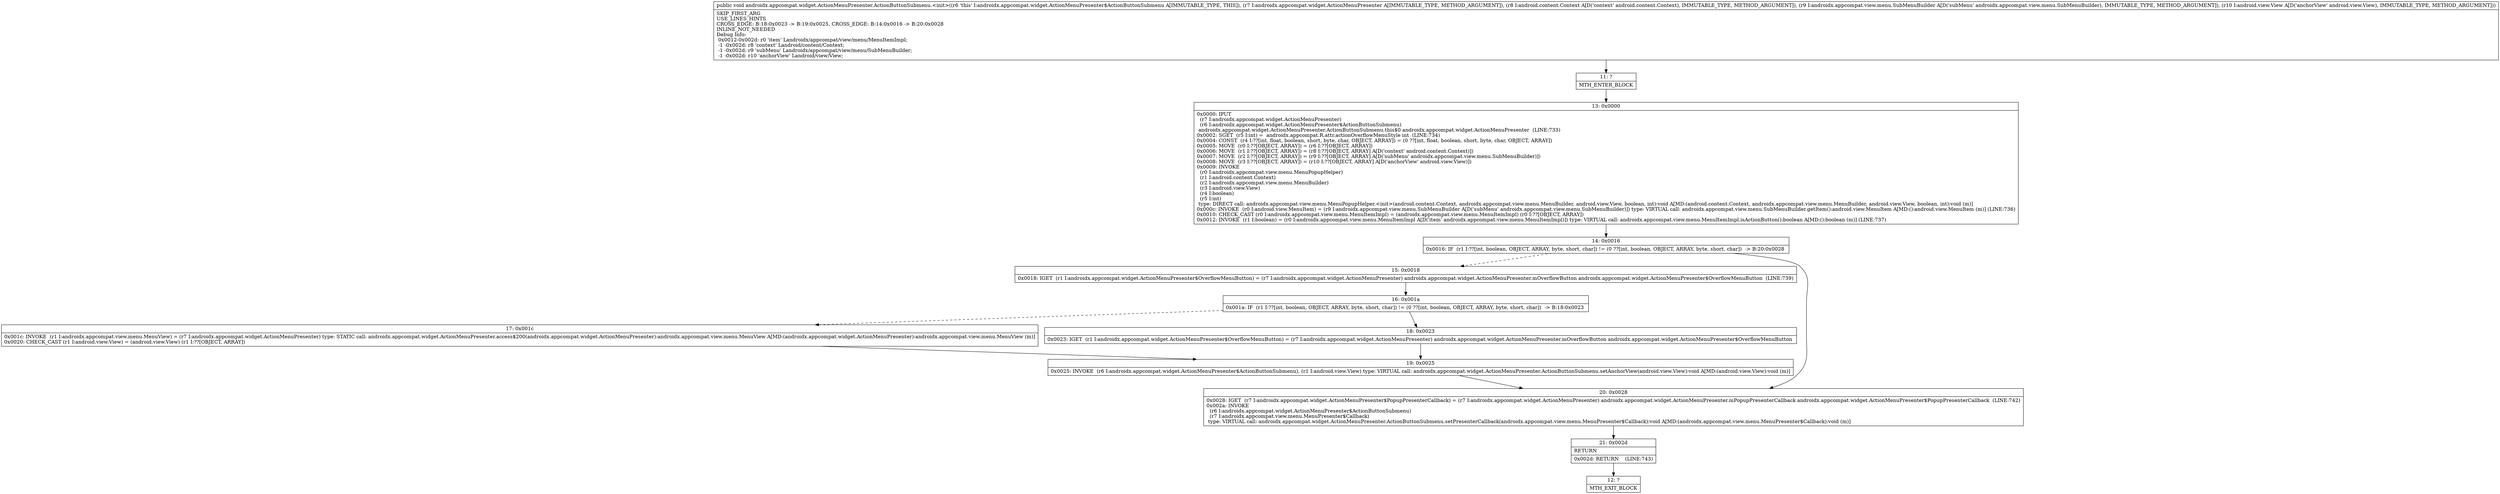 digraph "CFG forandroidx.appcompat.widget.ActionMenuPresenter.ActionButtonSubmenu.\<init\>(Landroidx\/appcompat\/widget\/ActionMenuPresenter;Landroid\/content\/Context;Landroidx\/appcompat\/view\/menu\/SubMenuBuilder;Landroid\/view\/View;)V" {
Node_11 [shape=record,label="{11\:\ ?|MTH_ENTER_BLOCK\l}"];
Node_13 [shape=record,label="{13\:\ 0x0000|0x0000: IPUT  \l  (r7 I:androidx.appcompat.widget.ActionMenuPresenter)\l  (r6 I:androidx.appcompat.widget.ActionMenuPresenter$ActionButtonSubmenu)\l androidx.appcompat.widget.ActionMenuPresenter.ActionButtonSubmenu.this$0 androidx.appcompat.widget.ActionMenuPresenter  (LINE:733)\l0x0002: SGET  (r5 I:int) =  androidx.appcompat.R.attr.actionOverflowMenuStyle int  (LINE:734)\l0x0004: CONST  (r4 I:??[int, float, boolean, short, byte, char, OBJECT, ARRAY]) = (0 ??[int, float, boolean, short, byte, char, OBJECT, ARRAY]) \l0x0005: MOVE  (r0 I:??[OBJECT, ARRAY]) = (r6 I:??[OBJECT, ARRAY]) \l0x0006: MOVE  (r1 I:??[OBJECT, ARRAY]) = (r8 I:??[OBJECT, ARRAY] A[D('context' android.content.Context)]) \l0x0007: MOVE  (r2 I:??[OBJECT, ARRAY]) = (r9 I:??[OBJECT, ARRAY] A[D('subMenu' androidx.appcompat.view.menu.SubMenuBuilder)]) \l0x0008: MOVE  (r3 I:??[OBJECT, ARRAY]) = (r10 I:??[OBJECT, ARRAY] A[D('anchorView' android.view.View)]) \l0x0009: INVOKE  \l  (r0 I:androidx.appcompat.view.menu.MenuPopupHelper)\l  (r1 I:android.content.Context)\l  (r2 I:androidx.appcompat.view.menu.MenuBuilder)\l  (r3 I:android.view.View)\l  (r4 I:boolean)\l  (r5 I:int)\l type: DIRECT call: androidx.appcompat.view.menu.MenuPopupHelper.\<init\>(android.content.Context, androidx.appcompat.view.menu.MenuBuilder, android.view.View, boolean, int):void A[MD:(android.content.Context, androidx.appcompat.view.menu.MenuBuilder, android.view.View, boolean, int):void (m)]\l0x000c: INVOKE  (r0 I:android.view.MenuItem) = (r9 I:androidx.appcompat.view.menu.SubMenuBuilder A[D('subMenu' androidx.appcompat.view.menu.SubMenuBuilder)]) type: VIRTUAL call: androidx.appcompat.view.menu.SubMenuBuilder.getItem():android.view.MenuItem A[MD:():android.view.MenuItem (m)] (LINE:736)\l0x0010: CHECK_CAST (r0 I:androidx.appcompat.view.menu.MenuItemImpl) = (androidx.appcompat.view.menu.MenuItemImpl) (r0 I:??[OBJECT, ARRAY]) \l0x0012: INVOKE  (r1 I:boolean) = (r0 I:androidx.appcompat.view.menu.MenuItemImpl A[D('item' androidx.appcompat.view.menu.MenuItemImpl)]) type: VIRTUAL call: androidx.appcompat.view.menu.MenuItemImpl.isActionButton():boolean A[MD:():boolean (m)] (LINE:737)\l}"];
Node_14 [shape=record,label="{14\:\ 0x0016|0x0016: IF  (r1 I:??[int, boolean, OBJECT, ARRAY, byte, short, char]) != (0 ??[int, boolean, OBJECT, ARRAY, byte, short, char])  \-\> B:20:0x0028 \l}"];
Node_15 [shape=record,label="{15\:\ 0x0018|0x0018: IGET  (r1 I:androidx.appcompat.widget.ActionMenuPresenter$OverflowMenuButton) = (r7 I:androidx.appcompat.widget.ActionMenuPresenter) androidx.appcompat.widget.ActionMenuPresenter.mOverflowButton androidx.appcompat.widget.ActionMenuPresenter$OverflowMenuButton  (LINE:739)\l}"];
Node_16 [shape=record,label="{16\:\ 0x001a|0x001a: IF  (r1 I:??[int, boolean, OBJECT, ARRAY, byte, short, char]) != (0 ??[int, boolean, OBJECT, ARRAY, byte, short, char])  \-\> B:18:0x0023 \l}"];
Node_17 [shape=record,label="{17\:\ 0x001c|0x001c: INVOKE  (r1 I:androidx.appcompat.view.menu.MenuView) = (r7 I:androidx.appcompat.widget.ActionMenuPresenter) type: STATIC call: androidx.appcompat.widget.ActionMenuPresenter.access$200(androidx.appcompat.widget.ActionMenuPresenter):androidx.appcompat.view.menu.MenuView A[MD:(androidx.appcompat.widget.ActionMenuPresenter):androidx.appcompat.view.menu.MenuView (m)]\l0x0020: CHECK_CAST (r1 I:android.view.View) = (android.view.View) (r1 I:??[OBJECT, ARRAY]) \l}"];
Node_19 [shape=record,label="{19\:\ 0x0025|0x0025: INVOKE  (r6 I:androidx.appcompat.widget.ActionMenuPresenter$ActionButtonSubmenu), (r1 I:android.view.View) type: VIRTUAL call: androidx.appcompat.widget.ActionMenuPresenter.ActionButtonSubmenu.setAnchorView(android.view.View):void A[MD:(android.view.View):void (m)]\l}"];
Node_18 [shape=record,label="{18\:\ 0x0023|0x0023: IGET  (r1 I:androidx.appcompat.widget.ActionMenuPresenter$OverflowMenuButton) = (r7 I:androidx.appcompat.widget.ActionMenuPresenter) androidx.appcompat.widget.ActionMenuPresenter.mOverflowButton androidx.appcompat.widget.ActionMenuPresenter$OverflowMenuButton \l}"];
Node_20 [shape=record,label="{20\:\ 0x0028|0x0028: IGET  (r7 I:androidx.appcompat.widget.ActionMenuPresenter$PopupPresenterCallback) = (r7 I:androidx.appcompat.widget.ActionMenuPresenter) androidx.appcompat.widget.ActionMenuPresenter.mPopupPresenterCallback androidx.appcompat.widget.ActionMenuPresenter$PopupPresenterCallback  (LINE:742)\l0x002a: INVOKE  \l  (r6 I:androidx.appcompat.widget.ActionMenuPresenter$ActionButtonSubmenu)\l  (r7 I:androidx.appcompat.view.menu.MenuPresenter$Callback)\l type: VIRTUAL call: androidx.appcompat.widget.ActionMenuPresenter.ActionButtonSubmenu.setPresenterCallback(androidx.appcompat.view.menu.MenuPresenter$Callback):void A[MD:(androidx.appcompat.view.menu.MenuPresenter$Callback):void (m)]\l}"];
Node_21 [shape=record,label="{21\:\ 0x002d|RETURN\l|0x002d: RETURN    (LINE:743)\l}"];
Node_12 [shape=record,label="{12\:\ ?|MTH_EXIT_BLOCK\l}"];
MethodNode[shape=record,label="{public void androidx.appcompat.widget.ActionMenuPresenter.ActionButtonSubmenu.\<init\>((r6 'this' I:androidx.appcompat.widget.ActionMenuPresenter$ActionButtonSubmenu A[IMMUTABLE_TYPE, THIS]), (r7 I:androidx.appcompat.widget.ActionMenuPresenter A[IMMUTABLE_TYPE, METHOD_ARGUMENT]), (r8 I:android.content.Context A[D('context' android.content.Context), IMMUTABLE_TYPE, METHOD_ARGUMENT]), (r9 I:androidx.appcompat.view.menu.SubMenuBuilder A[D('subMenu' androidx.appcompat.view.menu.SubMenuBuilder), IMMUTABLE_TYPE, METHOD_ARGUMENT]), (r10 I:android.view.View A[D('anchorView' android.view.View), IMMUTABLE_TYPE, METHOD_ARGUMENT]))  | SKIP_FIRST_ARG\lUSE_LINES_HINTS\lCROSS_EDGE: B:18:0x0023 \-\> B:19:0x0025, CROSS_EDGE: B:14:0x0016 \-\> B:20:0x0028\lINLINE_NOT_NEEDED\lDebug Info:\l  0x0012\-0x002d: r0 'item' Landroidx\/appcompat\/view\/menu\/MenuItemImpl;\l  \-1 \-0x002d: r8 'context' Landroid\/content\/Context;\l  \-1 \-0x002d: r9 'subMenu' Landroidx\/appcompat\/view\/menu\/SubMenuBuilder;\l  \-1 \-0x002d: r10 'anchorView' Landroid\/view\/View;\l}"];
MethodNode -> Node_11;Node_11 -> Node_13;
Node_13 -> Node_14;
Node_14 -> Node_15[style=dashed];
Node_14 -> Node_20;
Node_15 -> Node_16;
Node_16 -> Node_17[style=dashed];
Node_16 -> Node_18;
Node_17 -> Node_19;
Node_19 -> Node_20;
Node_18 -> Node_19;
Node_20 -> Node_21;
Node_21 -> Node_12;
}

